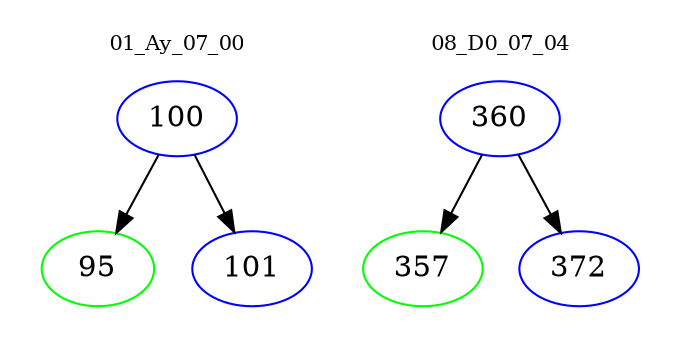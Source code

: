 digraph{
subgraph cluster_0 {
color = white
label = "01_Ay_07_00";
fontsize=10;
T0_100 [label="100", color="blue"]
T0_100 -> T0_95 [color="black"]
T0_95 [label="95", color="green"]
T0_100 -> T0_101 [color="black"]
T0_101 [label="101", color="blue"]
}
subgraph cluster_1 {
color = white
label = "08_D0_07_04";
fontsize=10;
T1_360 [label="360", color="blue"]
T1_360 -> T1_357 [color="black"]
T1_357 [label="357", color="green"]
T1_360 -> T1_372 [color="black"]
T1_372 [label="372", color="blue"]
}
}
